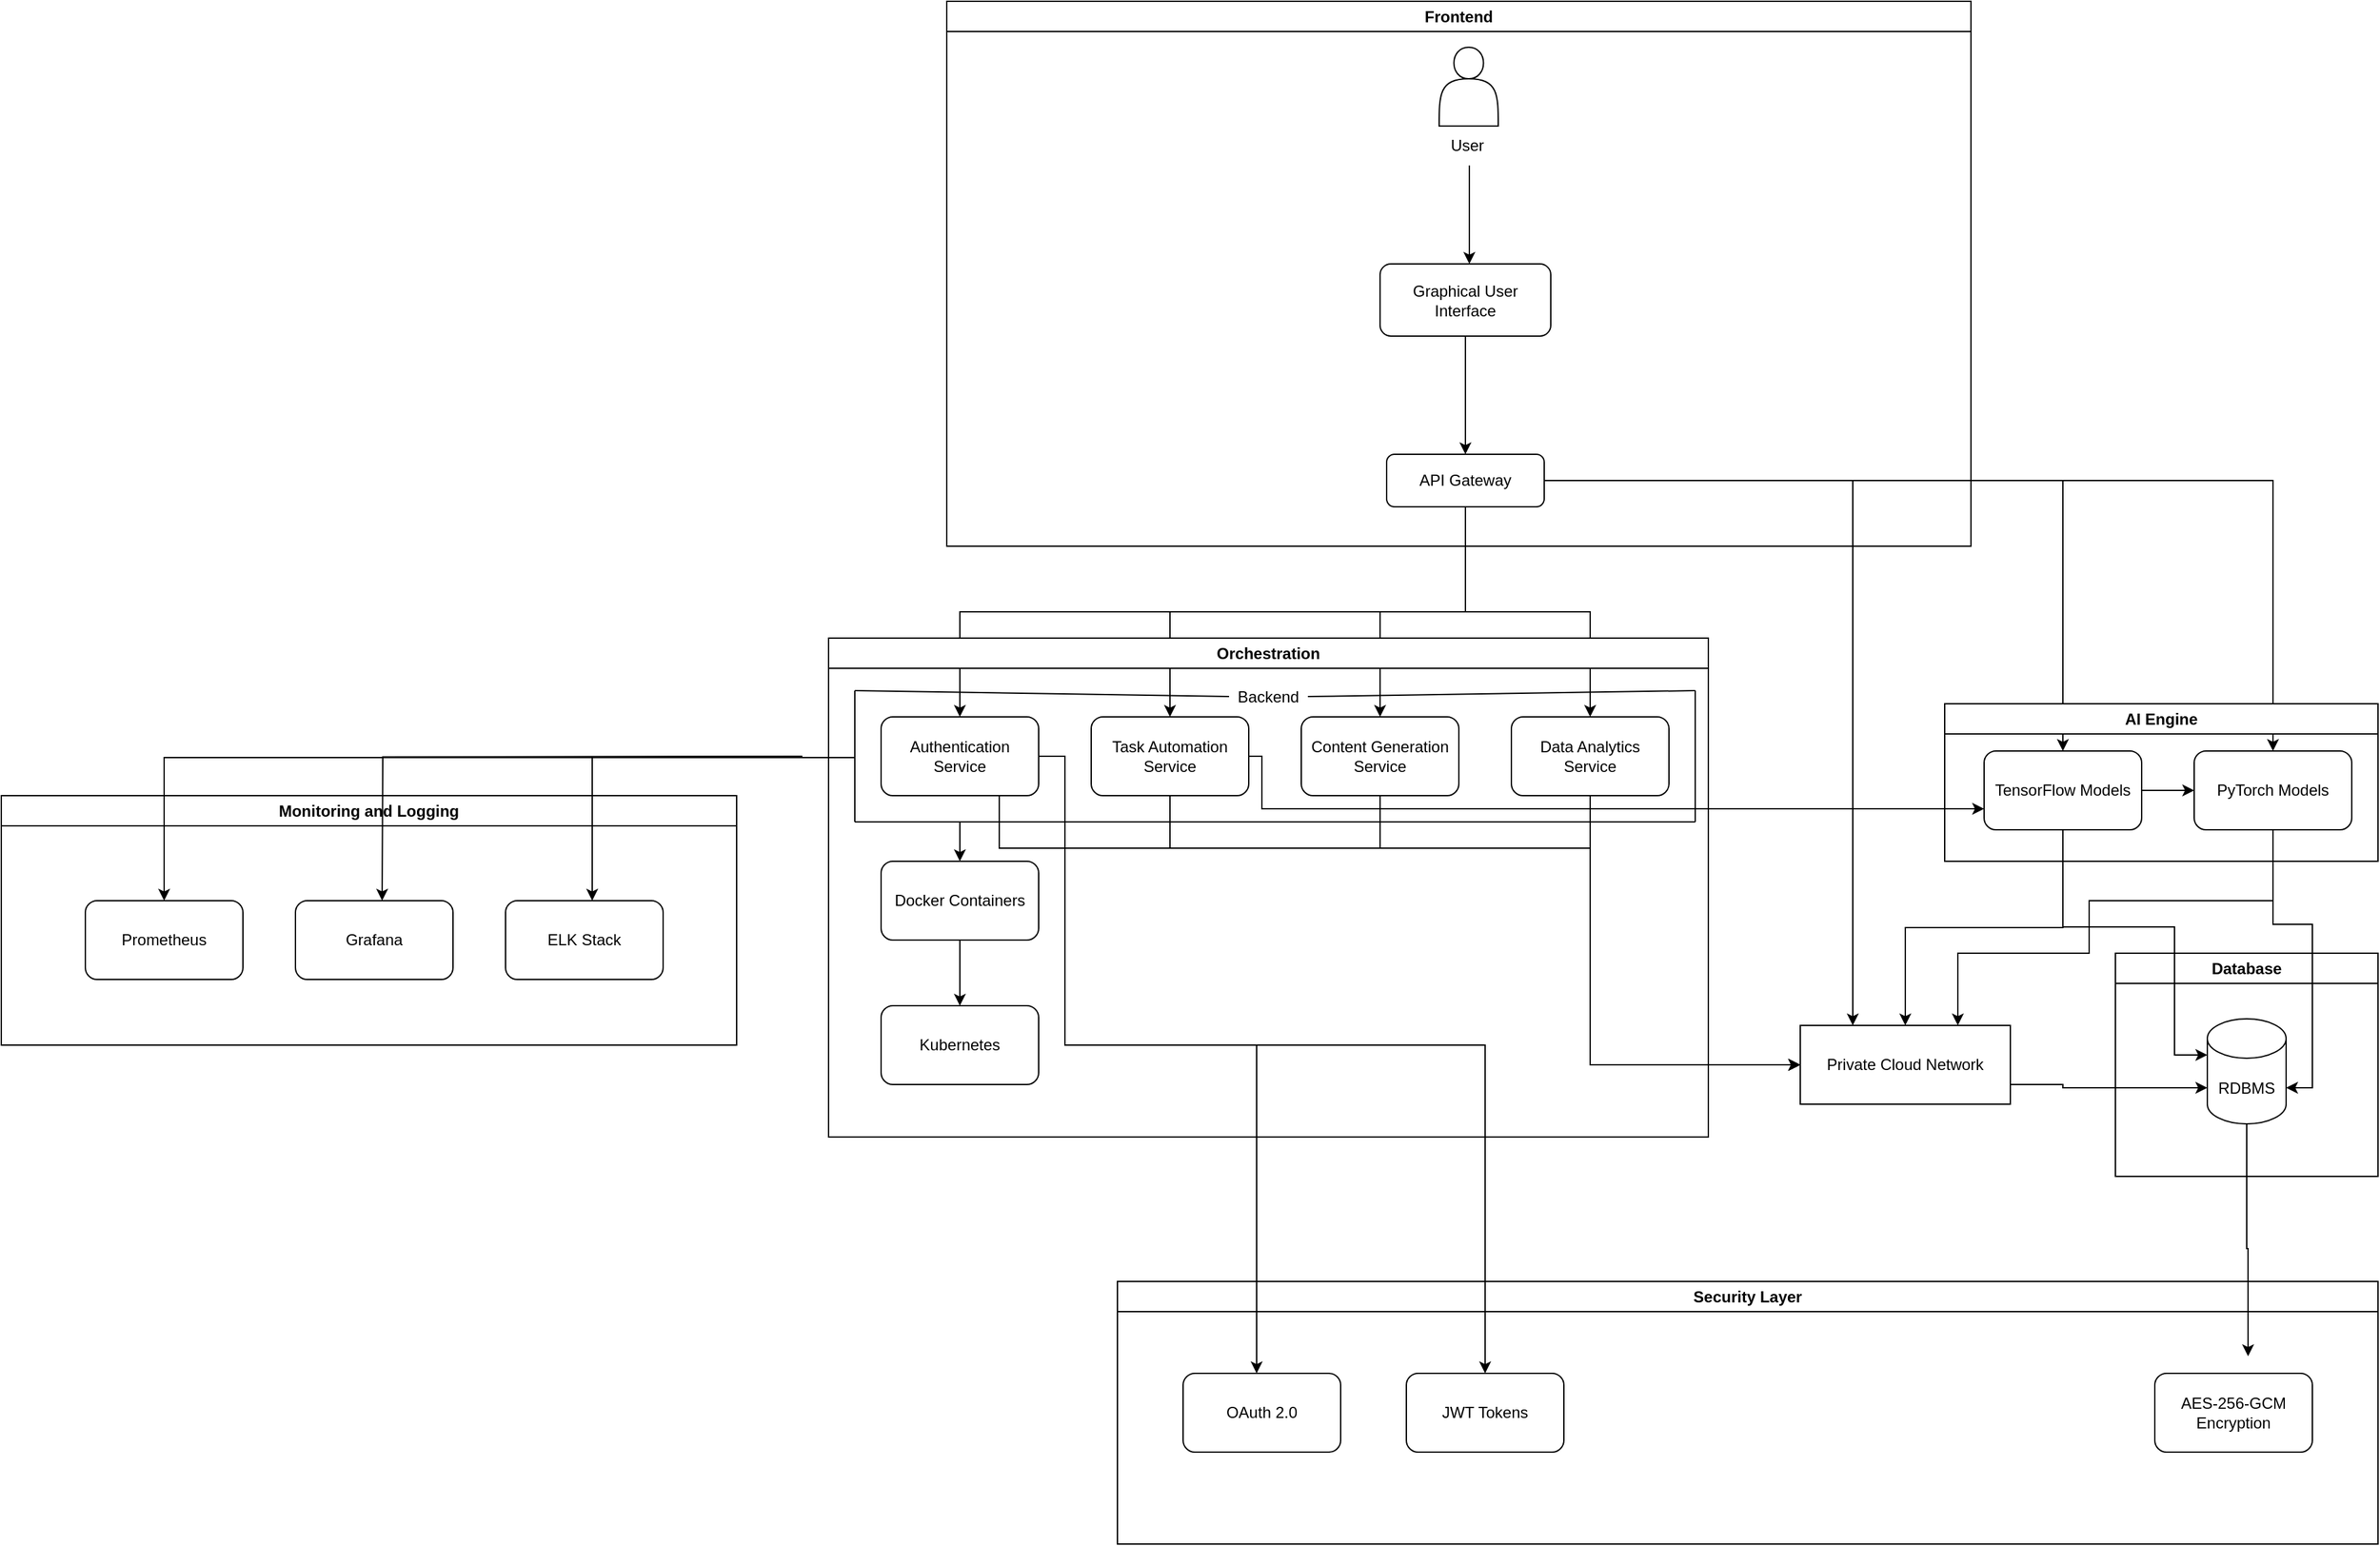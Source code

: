 <mxfile version="24.7.17">
  <diagram name="Page-1" id="MWQOtTKvLJTkhNEFt6Ec">
    <mxGraphModel dx="2798" dy="1368" grid="1" gridSize="10" guides="1" tooltips="1" connect="1" arrows="1" fold="1" page="1" pageScale="1" pageWidth="2339" pageHeight="3300" math="0" shadow="0">
      <root>
        <mxCell id="0" />
        <mxCell id="1" parent="0" />
        <mxCell id="hFABmme4YSGVNAjoeFIv-1" value="" style="shape=actor;whiteSpace=wrap;html=1;" parent="1" vertex="1">
          <mxGeometry x="1165" y="70" width="45" height="60" as="geometry" />
        </mxCell>
        <mxCell id="hFABmme4YSGVNAjoeFIv-6" value="" style="edgeStyle=orthogonalEdgeStyle;rounded=0;orthogonalLoop=1;jettySize=auto;html=1;" parent="1" source="hFABmme4YSGVNAjoeFIv-2" target="hFABmme4YSGVNAjoeFIv-5" edge="1">
          <mxGeometry relative="1" as="geometry">
            <Array as="points">
              <mxPoint x="1188" y="190" />
              <mxPoint x="1188" y="190" />
            </Array>
          </mxGeometry>
        </mxCell>
        <mxCell id="hFABmme4YSGVNAjoeFIv-5" value="Graphical User Interface" style="rounded=1;whiteSpace=wrap;html=1;" parent="1" vertex="1">
          <mxGeometry x="1120" y="235" width="130" height="55" as="geometry" />
        </mxCell>
        <mxCell id="hFABmme4YSGVNAjoeFIv-7" value="" style="endArrow=classic;html=1;rounded=0;exitX=0.5;exitY=1;exitDx=0;exitDy=0;entryX=0.5;entryY=0;entryDx=0;entryDy=0;" parent="1" source="hFABmme4YSGVNAjoeFIv-5" target="hFABmme4YSGVNAjoeFIv-8" edge="1">
          <mxGeometry width="50" height="50" relative="1" as="geometry">
            <mxPoint x="1160" y="470" as="sourcePoint" />
            <mxPoint x="1010" y="360" as="targetPoint" />
            <Array as="points" />
          </mxGeometry>
        </mxCell>
        <mxCell id="vV7nmmRilJvmiAkaG5LS-2" style="edgeStyle=orthogonalEdgeStyle;rounded=0;orthogonalLoop=1;jettySize=auto;html=1;entryX=0.5;entryY=0;entryDx=0;entryDy=0;" edge="1" parent="1" source="hFABmme4YSGVNAjoeFIv-8" target="hFABmme4YSGVNAjoeFIv-27">
          <mxGeometry relative="1" as="geometry" />
        </mxCell>
        <mxCell id="vV7nmmRilJvmiAkaG5LS-3" style="edgeStyle=orthogonalEdgeStyle;rounded=0;orthogonalLoop=1;jettySize=auto;html=1;exitX=1;exitY=0.5;exitDx=0;exitDy=0;" edge="1" parent="1" source="hFABmme4YSGVNAjoeFIv-8" target="hFABmme4YSGVNAjoeFIv-26">
          <mxGeometry relative="1" as="geometry" />
        </mxCell>
        <mxCell id="vV7nmmRilJvmiAkaG5LS-4" style="edgeStyle=orthogonalEdgeStyle;rounded=0;orthogonalLoop=1;jettySize=auto;html=1;entryX=0.25;entryY=0;entryDx=0;entryDy=0;" edge="1" parent="1" source="hFABmme4YSGVNAjoeFIv-8" target="hFABmme4YSGVNAjoeFIv-28">
          <mxGeometry relative="1" as="geometry" />
        </mxCell>
        <mxCell id="vV7nmmRilJvmiAkaG5LS-31" style="edgeStyle=orthogonalEdgeStyle;rounded=0;orthogonalLoop=1;jettySize=auto;html=1;entryX=0.5;entryY=0;entryDx=0;entryDy=0;" edge="1" parent="1" source="hFABmme4YSGVNAjoeFIv-8" target="hFABmme4YSGVNAjoeFIv-21">
          <mxGeometry relative="1" as="geometry" />
        </mxCell>
        <mxCell id="vV7nmmRilJvmiAkaG5LS-32" style="edgeStyle=orthogonalEdgeStyle;rounded=0;orthogonalLoop=1;jettySize=auto;html=1;entryX=0.5;entryY=0;entryDx=0;entryDy=0;" edge="1" parent="1" source="hFABmme4YSGVNAjoeFIv-8" target="hFABmme4YSGVNAjoeFIv-17">
          <mxGeometry relative="1" as="geometry" />
        </mxCell>
        <mxCell id="vV7nmmRilJvmiAkaG5LS-33" style="edgeStyle=orthogonalEdgeStyle;rounded=0;orthogonalLoop=1;jettySize=auto;html=1;entryX=0.5;entryY=0;entryDx=0;entryDy=0;" edge="1" parent="1" source="hFABmme4YSGVNAjoeFIv-8" target="hFABmme4YSGVNAjoeFIv-16">
          <mxGeometry relative="1" as="geometry">
            <Array as="points">
              <mxPoint x="1185" y="500" />
              <mxPoint x="960" y="500" />
            </Array>
          </mxGeometry>
        </mxCell>
        <mxCell id="vV7nmmRilJvmiAkaG5LS-35" style="edgeStyle=orthogonalEdgeStyle;rounded=0;orthogonalLoop=1;jettySize=auto;html=1;" edge="1" parent="1" source="hFABmme4YSGVNAjoeFIv-8" target="hFABmme4YSGVNAjoeFIv-15">
          <mxGeometry relative="1" as="geometry">
            <Array as="points">
              <mxPoint x="1185" y="500" />
              <mxPoint x="800" y="500" />
            </Array>
          </mxGeometry>
        </mxCell>
        <mxCell id="hFABmme4YSGVNAjoeFIv-8" value="API Gateway" style="rounded=1;whiteSpace=wrap;html=1;" parent="1" vertex="1">
          <mxGeometry x="1125" y="380" width="120" height="40" as="geometry" />
        </mxCell>
        <mxCell id="vV7nmmRilJvmiAkaG5LS-5" style="edgeStyle=orthogonalEdgeStyle;rounded=0;orthogonalLoop=1;jettySize=auto;html=1;entryX=0.5;entryY=0;entryDx=0;entryDy=0;" edge="1" parent="1" source="hFABmme4YSGVNAjoeFIv-26" target="hFABmme4YSGVNAjoeFIv-28">
          <mxGeometry relative="1" as="geometry" />
        </mxCell>
        <mxCell id="vV7nmmRilJvmiAkaG5LS-8" style="edgeStyle=orthogonalEdgeStyle;rounded=0;orthogonalLoop=1;jettySize=auto;html=1;" edge="1" parent="1" source="hFABmme4YSGVNAjoeFIv-26" target="hFABmme4YSGVNAjoeFIv-27">
          <mxGeometry relative="1" as="geometry" />
        </mxCell>
        <mxCell id="hFABmme4YSGVNAjoeFIv-26" value="TensorFlow Models" style="rounded=1;whiteSpace=wrap;html=1;" parent="1" vertex="1">
          <mxGeometry x="1580" y="606" width="120" height="60" as="geometry" />
        </mxCell>
        <mxCell id="vV7nmmRilJvmiAkaG5LS-9" style="edgeStyle=orthogonalEdgeStyle;rounded=0;orthogonalLoop=1;jettySize=auto;html=1;entryX=0.75;entryY=0;entryDx=0;entryDy=0;" edge="1" parent="1" source="hFABmme4YSGVNAjoeFIv-27" target="hFABmme4YSGVNAjoeFIv-28">
          <mxGeometry relative="1" as="geometry">
            <Array as="points">
              <mxPoint x="1800" y="720" />
              <mxPoint x="1660" y="720" />
              <mxPoint x="1660" y="760" />
              <mxPoint x="1560" y="760" />
            </Array>
          </mxGeometry>
        </mxCell>
        <mxCell id="hFABmme4YSGVNAjoeFIv-27" value="PyTorch Models" style="rounded=1;whiteSpace=wrap;html=1;" parent="1" vertex="1">
          <mxGeometry x="1740" y="606" width="120" height="60" as="geometry" />
        </mxCell>
        <mxCell id="hFABmme4YSGVNAjoeFIv-28" value="Private Cloud Network" style="rounded=0;whiteSpace=wrap;html=1;" parent="1" vertex="1">
          <mxGeometry x="1440" y="815" width="160" height="60" as="geometry" />
        </mxCell>
        <mxCell id="hFABmme4YSGVNAjoeFIv-29" value="Prometheus" style="rounded=1;whiteSpace=wrap;html=1;" parent="1" vertex="1">
          <mxGeometry x="134" y="720" width="120" height="60" as="geometry" />
        </mxCell>
        <mxCell id="hFABmme4YSGVNAjoeFIv-30" value="Grafana" style="rounded=1;whiteSpace=wrap;html=1;" parent="1" vertex="1">
          <mxGeometry x="294" y="720" width="120" height="60" as="geometry" />
        </mxCell>
        <mxCell id="hFABmme4YSGVNAjoeFIv-31" value="ELK Stack" style="rounded=1;whiteSpace=wrap;html=1;" parent="1" vertex="1">
          <mxGeometry x="454" y="720" width="120" height="60" as="geometry" />
        </mxCell>
        <mxCell id="hFABmme4YSGVNAjoeFIv-38" value="Monitoring and Logging" style="swimlane;whiteSpace=wrap;html=1;" parent="1" vertex="1">
          <mxGeometry x="70" y="640" width="560" height="190" as="geometry" />
        </mxCell>
        <mxCell id="hFABmme4YSGVNAjoeFIv-39" value="Frontend" style="swimlane;whiteSpace=wrap;html=1;startSize=23;" parent="1" vertex="1">
          <mxGeometry x="790" y="35" width="780" height="415" as="geometry" />
        </mxCell>
        <mxCell id="hFABmme4YSGVNAjoeFIv-2" value="User" style="text;html=1;align=center;verticalAlign=middle;whiteSpace=wrap;rounded=0;" parent="hFABmme4YSGVNAjoeFIv-39" vertex="1">
          <mxGeometry x="335" y="95" width="122.5" height="30" as="geometry" />
        </mxCell>
        <mxCell id="hFABmme4YSGVNAjoeFIv-40" value="Database" style="swimlane;whiteSpace=wrap;html=1;" parent="1" vertex="1">
          <mxGeometry x="1680" y="760" width="200" height="170" as="geometry" />
        </mxCell>
        <mxCell id="hFABmme4YSGVNAjoeFIv-25" value="RDBMS" style="shape=cylinder3;whiteSpace=wrap;html=1;boundedLbl=1;backgroundOutline=1;size=15;" parent="hFABmme4YSGVNAjoeFIv-40" vertex="1">
          <mxGeometry x="70" y="50" width="60" height="80" as="geometry" />
        </mxCell>
        <mxCell id="hFABmme4YSGVNAjoeFIv-41" value="AI Engine" style="swimlane;whiteSpace=wrap;html=1;" parent="1" vertex="1">
          <mxGeometry x="1550" y="570" width="330" height="120" as="geometry" />
        </mxCell>
        <mxCell id="hFABmme4YSGVNAjoeFIv-42" value="Security Layer" style="swimlane;whiteSpace=wrap;html=1;startSize=23;" parent="1" vertex="1">
          <mxGeometry x="920" y="1010" width="960" height="200" as="geometry" />
        </mxCell>
        <mxCell id="hFABmme4YSGVNAjoeFIv-24" value="AES-256-GCM Encryption" style="rounded=1;whiteSpace=wrap;html=1;" parent="hFABmme4YSGVNAjoeFIv-42" vertex="1">
          <mxGeometry x="790" y="70" width="120" height="60" as="geometry" />
        </mxCell>
        <mxCell id="hFABmme4YSGVNAjoeFIv-22" value="OAuth 2.0" style="rounded=1;whiteSpace=wrap;html=1;" parent="hFABmme4YSGVNAjoeFIv-42" vertex="1">
          <mxGeometry x="50" y="70" width="120" height="60" as="geometry" />
        </mxCell>
        <mxCell id="hFABmme4YSGVNAjoeFIv-23" value="JWT Tokens" style="rounded=1;whiteSpace=wrap;html=1;" parent="hFABmme4YSGVNAjoeFIv-42" vertex="1">
          <mxGeometry x="220" y="70" width="120" height="60" as="geometry" />
        </mxCell>
        <mxCell id="hFABmme4YSGVNAjoeFIv-43" value="Orchestration" style="swimlane;whiteSpace=wrap;html=1;" parent="1" vertex="1">
          <mxGeometry x="700" y="520" width="670" height="380" as="geometry" />
        </mxCell>
        <mxCell id="hFABmme4YSGVNAjoeFIv-17" value="Content Generation Service" style="rounded=1;whiteSpace=wrap;html=1;" parent="hFABmme4YSGVNAjoeFIv-43" vertex="1">
          <mxGeometry x="360" y="60" width="120" height="60" as="geometry" />
        </mxCell>
        <mxCell id="hFABmme4YSGVNAjoeFIv-21" value="Data Analytics Service" style="rounded=1;whiteSpace=wrap;html=1;" parent="hFABmme4YSGVNAjoeFIv-43" vertex="1">
          <mxGeometry x="520" y="60" width="120" height="60" as="geometry" />
        </mxCell>
        <mxCell id="vV7nmmRilJvmiAkaG5LS-58" style="edgeStyle=orthogonalEdgeStyle;rounded=0;orthogonalLoop=1;jettySize=auto;html=1;" edge="1" parent="hFABmme4YSGVNAjoeFIv-43" source="hFABmme4YSGVNAjoeFIv-16">
          <mxGeometry relative="1" as="geometry">
            <mxPoint x="880" y="130" as="targetPoint" />
            <Array as="points">
              <mxPoint x="330" y="90" />
              <mxPoint x="330" y="130" />
              <mxPoint x="880" y="130" />
            </Array>
          </mxGeometry>
        </mxCell>
        <mxCell id="hFABmme4YSGVNAjoeFIv-16" value="Task Automation Service" style="rounded=1;whiteSpace=wrap;html=1;" parent="hFABmme4YSGVNAjoeFIv-43" vertex="1">
          <mxGeometry x="200" y="60" width="120" height="60" as="geometry" />
        </mxCell>
        <mxCell id="vV7nmmRilJvmiAkaG5LS-42" style="edgeStyle=orthogonalEdgeStyle;rounded=0;orthogonalLoop=1;jettySize=auto;html=1;" edge="1" parent="hFABmme4YSGVNAjoeFIv-43">
          <mxGeometry relative="1" as="geometry">
            <mxPoint x="-340" y="200" as="targetPoint" />
            <mxPoint x="-20" y="90" as="sourcePoint" />
          </mxGeometry>
        </mxCell>
        <mxCell id="vV7nmmRilJvmiAkaG5LS-43" style="edgeStyle=orthogonalEdgeStyle;rounded=0;orthogonalLoop=1;jettySize=auto;html=1;" edge="1" parent="hFABmme4YSGVNAjoeFIv-43">
          <mxGeometry relative="1" as="geometry">
            <mxPoint x="-180" y="200" as="targetPoint" />
            <mxPoint x="20" y="90" as="sourcePoint" />
            <Array as="points">
              <mxPoint x="-180" y="91" />
            </Array>
          </mxGeometry>
        </mxCell>
        <mxCell id="vV7nmmRilJvmiAkaG5LS-47" style="edgeStyle=orthogonalEdgeStyle;rounded=0;orthogonalLoop=1;jettySize=auto;html=1;entryX=0.5;entryY=0;entryDx=0;entryDy=0;" edge="1" parent="hFABmme4YSGVNAjoeFIv-43" target="hFABmme4YSGVNAjoeFIv-33">
          <mxGeometry relative="1" as="geometry">
            <mxPoint x="100" y="140" as="sourcePoint" />
          </mxGeometry>
        </mxCell>
        <mxCell id="hFABmme4YSGVNAjoeFIv-15" value="Authentication Service" style="rounded=1;whiteSpace=wrap;html=1;" parent="hFABmme4YSGVNAjoeFIv-43" vertex="1">
          <mxGeometry x="40" y="60" width="120" height="60" as="geometry" />
        </mxCell>
        <mxCell id="vV7nmmRilJvmiAkaG5LS-20" value="" style="endArrow=none;html=1;rounded=0;" edge="1" parent="hFABmme4YSGVNAjoeFIv-43">
          <mxGeometry width="50" height="50" relative="1" as="geometry">
            <mxPoint x="20" y="140" as="sourcePoint" />
            <mxPoint x="660" y="140" as="targetPoint" />
          </mxGeometry>
        </mxCell>
        <mxCell id="vV7nmmRilJvmiAkaG5LS-21" value="" style="endArrow=none;html=1;rounded=0;" edge="1" parent="hFABmme4YSGVNAjoeFIv-43">
          <mxGeometry width="50" height="50" relative="1" as="geometry">
            <mxPoint x="20" y="140" as="sourcePoint" />
            <mxPoint x="20" y="40" as="targetPoint" />
          </mxGeometry>
        </mxCell>
        <mxCell id="vV7nmmRilJvmiAkaG5LS-24" value="Backend" style="text;html=1;align=center;verticalAlign=middle;whiteSpace=wrap;rounded=0;" vertex="1" parent="hFABmme4YSGVNAjoeFIv-43">
          <mxGeometry x="305" y="30" width="60" height="30" as="geometry" />
        </mxCell>
        <mxCell id="vV7nmmRilJvmiAkaG5LS-48" style="edgeStyle=orthogonalEdgeStyle;rounded=0;orthogonalLoop=1;jettySize=auto;html=1;" edge="1" parent="hFABmme4YSGVNAjoeFIv-43" source="hFABmme4YSGVNAjoeFIv-33">
          <mxGeometry relative="1" as="geometry">
            <mxPoint x="100" y="280" as="targetPoint" />
          </mxGeometry>
        </mxCell>
        <mxCell id="hFABmme4YSGVNAjoeFIv-33" value="Docker Containers" style="rounded=1;whiteSpace=wrap;html=1;" parent="hFABmme4YSGVNAjoeFIv-43" vertex="1">
          <mxGeometry x="40" y="170" width="120" height="60" as="geometry" />
        </mxCell>
        <mxCell id="hFABmme4YSGVNAjoeFIv-34" value="Kubernetes" style="rounded=1;whiteSpace=wrap;html=1;" parent="hFABmme4YSGVNAjoeFIv-43" vertex="1">
          <mxGeometry x="40" y="280" width="120" height="60" as="geometry" />
        </mxCell>
        <mxCell id="vV7nmmRilJvmiAkaG5LS-11" style="edgeStyle=orthogonalEdgeStyle;rounded=0;orthogonalLoop=1;jettySize=auto;html=1;exitX=1;exitY=0.75;exitDx=0;exitDy=0;entryX=0;entryY=0;entryDx=0;entryDy=52.5;entryPerimeter=0;" edge="1" parent="1" source="hFABmme4YSGVNAjoeFIv-28" target="hFABmme4YSGVNAjoeFIv-25">
          <mxGeometry relative="1" as="geometry">
            <mxPoint x="1730" y="844" as="targetPoint" />
            <Array as="points">
              <mxPoint x="1640" y="860" />
              <mxPoint x="1640" y="863" />
            </Array>
          </mxGeometry>
        </mxCell>
        <mxCell id="vV7nmmRilJvmiAkaG5LS-13" style="edgeStyle=orthogonalEdgeStyle;rounded=0;orthogonalLoop=1;jettySize=auto;html=1;entryX=0;entryY=0;entryDx=0;entryDy=27.5;entryPerimeter=0;" edge="1" parent="1" source="hFABmme4YSGVNAjoeFIv-26" target="hFABmme4YSGVNAjoeFIv-25">
          <mxGeometry relative="1" as="geometry">
            <Array as="points">
              <mxPoint x="1640" y="740" />
              <mxPoint x="1725" y="740" />
              <mxPoint x="1725" y="838" />
            </Array>
          </mxGeometry>
        </mxCell>
        <mxCell id="vV7nmmRilJvmiAkaG5LS-14" style="edgeStyle=orthogonalEdgeStyle;rounded=0;orthogonalLoop=1;jettySize=auto;html=1;entryX=0.592;entryY=-0.217;entryDx=0;entryDy=0;entryPerimeter=0;" edge="1" parent="1" source="hFABmme4YSGVNAjoeFIv-25" target="hFABmme4YSGVNAjoeFIv-24">
          <mxGeometry relative="1" as="geometry" />
        </mxCell>
        <mxCell id="vV7nmmRilJvmiAkaG5LS-15" style="edgeStyle=orthogonalEdgeStyle;rounded=0;orthogonalLoop=1;jettySize=auto;html=1;entryX=1;entryY=0;entryDx=0;entryDy=52.5;entryPerimeter=0;" edge="1" parent="1" source="hFABmme4YSGVNAjoeFIv-27" target="hFABmme4YSGVNAjoeFIv-25">
          <mxGeometry relative="1" as="geometry" />
        </mxCell>
        <mxCell id="vV7nmmRilJvmiAkaG5LS-22" value="" style="endArrow=none;html=1;rounded=0;" edge="1" parent="1" source="vV7nmmRilJvmiAkaG5LS-24">
          <mxGeometry width="50" height="50" relative="1" as="geometry">
            <mxPoint x="720" y="560" as="sourcePoint" />
            <mxPoint x="1360" y="560" as="targetPoint" />
          </mxGeometry>
        </mxCell>
        <mxCell id="vV7nmmRilJvmiAkaG5LS-23" value="" style="endArrow=none;html=1;rounded=0;" edge="1" parent="1">
          <mxGeometry width="50" height="50" relative="1" as="geometry">
            <mxPoint x="1360" y="660" as="sourcePoint" />
            <mxPoint x="1360" y="560" as="targetPoint" />
          </mxGeometry>
        </mxCell>
        <mxCell id="vV7nmmRilJvmiAkaG5LS-28" value="" style="endArrow=none;html=1;rounded=0;" edge="1" parent="1" target="vV7nmmRilJvmiAkaG5LS-24">
          <mxGeometry width="50" height="50" relative="1" as="geometry">
            <mxPoint x="720" y="560" as="sourcePoint" />
            <mxPoint x="1360" y="560" as="targetPoint" />
          </mxGeometry>
        </mxCell>
        <mxCell id="vV7nmmRilJvmiAkaG5LS-36" style="edgeStyle=orthogonalEdgeStyle;rounded=0;orthogonalLoop=1;jettySize=auto;html=1;entryX=0.5;entryY=0;entryDx=0;entryDy=0;" edge="1" parent="1" target="hFABmme4YSGVNAjoeFIv-29">
          <mxGeometry relative="1" as="geometry">
            <mxPoint x="720" y="610" as="sourcePoint" />
            <Array as="points">
              <mxPoint x="194" y="611" />
            </Array>
          </mxGeometry>
        </mxCell>
        <mxCell id="vV7nmmRilJvmiAkaG5LS-49" style="edgeStyle=orthogonalEdgeStyle;rounded=0;orthogonalLoop=1;jettySize=auto;html=1;" edge="1" parent="1" source="hFABmme4YSGVNAjoeFIv-15">
          <mxGeometry relative="1" as="geometry">
            <mxPoint x="1026" y="1080" as="targetPoint" />
            <Array as="points">
              <mxPoint x="880" y="610" />
              <mxPoint x="880" y="830" />
              <mxPoint x="1026" y="830" />
            </Array>
          </mxGeometry>
        </mxCell>
        <mxCell id="vV7nmmRilJvmiAkaG5LS-53" style="edgeStyle=orthogonalEdgeStyle;rounded=0;orthogonalLoop=1;jettySize=auto;html=1;entryX=0.5;entryY=0;entryDx=0;entryDy=0;" edge="1" parent="1" source="hFABmme4YSGVNAjoeFIv-15" target="hFABmme4YSGVNAjoeFIv-23">
          <mxGeometry relative="1" as="geometry">
            <Array as="points">
              <mxPoint x="880" y="610" />
              <mxPoint x="880" y="830" />
              <mxPoint x="1200" y="830" />
            </Array>
          </mxGeometry>
        </mxCell>
        <mxCell id="vV7nmmRilJvmiAkaG5LS-54" style="edgeStyle=orthogonalEdgeStyle;rounded=0;orthogonalLoop=1;jettySize=auto;html=1;entryX=0;entryY=0.5;entryDx=0;entryDy=0;" edge="1" parent="1" source="hFABmme4YSGVNAjoeFIv-15" target="hFABmme4YSGVNAjoeFIv-28">
          <mxGeometry relative="1" as="geometry">
            <Array as="points">
              <mxPoint x="830" y="680" />
              <mxPoint x="1280" y="680" />
              <mxPoint x="1280" y="845" />
            </Array>
          </mxGeometry>
        </mxCell>
        <mxCell id="vV7nmmRilJvmiAkaG5LS-55" style="edgeStyle=orthogonalEdgeStyle;rounded=0;orthogonalLoop=1;jettySize=auto;html=1;entryX=0;entryY=0.5;entryDx=0;entryDy=0;" edge="1" parent="1" source="hFABmme4YSGVNAjoeFIv-16" target="hFABmme4YSGVNAjoeFIv-28">
          <mxGeometry relative="1" as="geometry">
            <Array as="points">
              <mxPoint x="960" y="680" />
              <mxPoint x="1280" y="680" />
              <mxPoint x="1280" y="845" />
            </Array>
          </mxGeometry>
        </mxCell>
        <mxCell id="vV7nmmRilJvmiAkaG5LS-56" style="edgeStyle=orthogonalEdgeStyle;rounded=0;orthogonalLoop=1;jettySize=auto;html=1;entryX=0;entryY=0.5;entryDx=0;entryDy=0;" edge="1" parent="1" source="hFABmme4YSGVNAjoeFIv-17" target="hFABmme4YSGVNAjoeFIv-28">
          <mxGeometry relative="1" as="geometry">
            <Array as="points">
              <mxPoint x="1120" y="680" />
              <mxPoint x="1280" y="680" />
              <mxPoint x="1280" y="845" />
            </Array>
          </mxGeometry>
        </mxCell>
        <mxCell id="vV7nmmRilJvmiAkaG5LS-57" style="edgeStyle=orthogonalEdgeStyle;rounded=0;orthogonalLoop=1;jettySize=auto;html=1;entryX=0;entryY=0.5;entryDx=0;entryDy=0;" edge="1" parent="1" source="hFABmme4YSGVNAjoeFIv-21" target="hFABmme4YSGVNAjoeFIv-28">
          <mxGeometry relative="1" as="geometry">
            <Array as="points">
              <mxPoint x="1280" y="845" />
            </Array>
          </mxGeometry>
        </mxCell>
      </root>
    </mxGraphModel>
  </diagram>
</mxfile>
